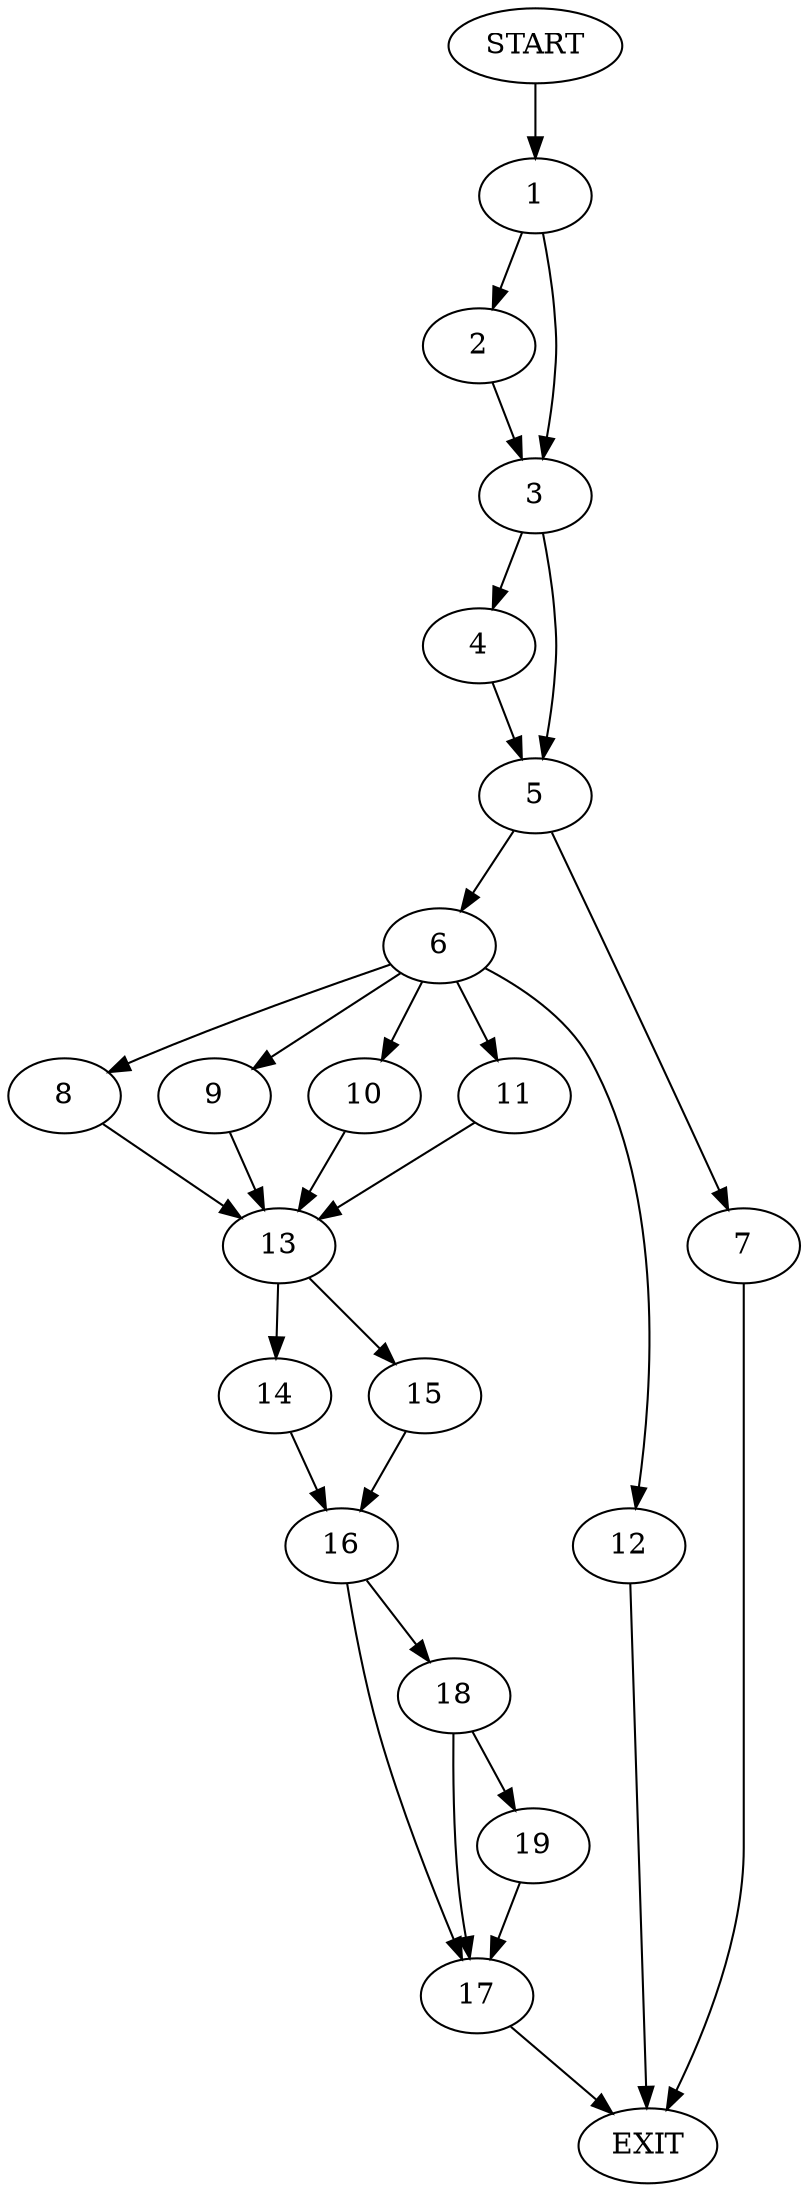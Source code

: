 digraph {
0 [label="START"]
20 [label="EXIT"]
0 -> 1
1 -> 2
1 -> 3
3 -> 4
3 -> 5
2 -> 3
4 -> 5
5 -> 6
5 -> 7
7 -> 20
6 -> 8
6 -> 9
6 -> 10
6 -> 11
6 -> 12
12 -> 20
9 -> 13
11 -> 13
8 -> 13
10 -> 13
13 -> 14
13 -> 15
14 -> 16
15 -> 16
16 -> 17
16 -> 18
17 -> 20
18 -> 17
18 -> 19
19 -> 17
}
